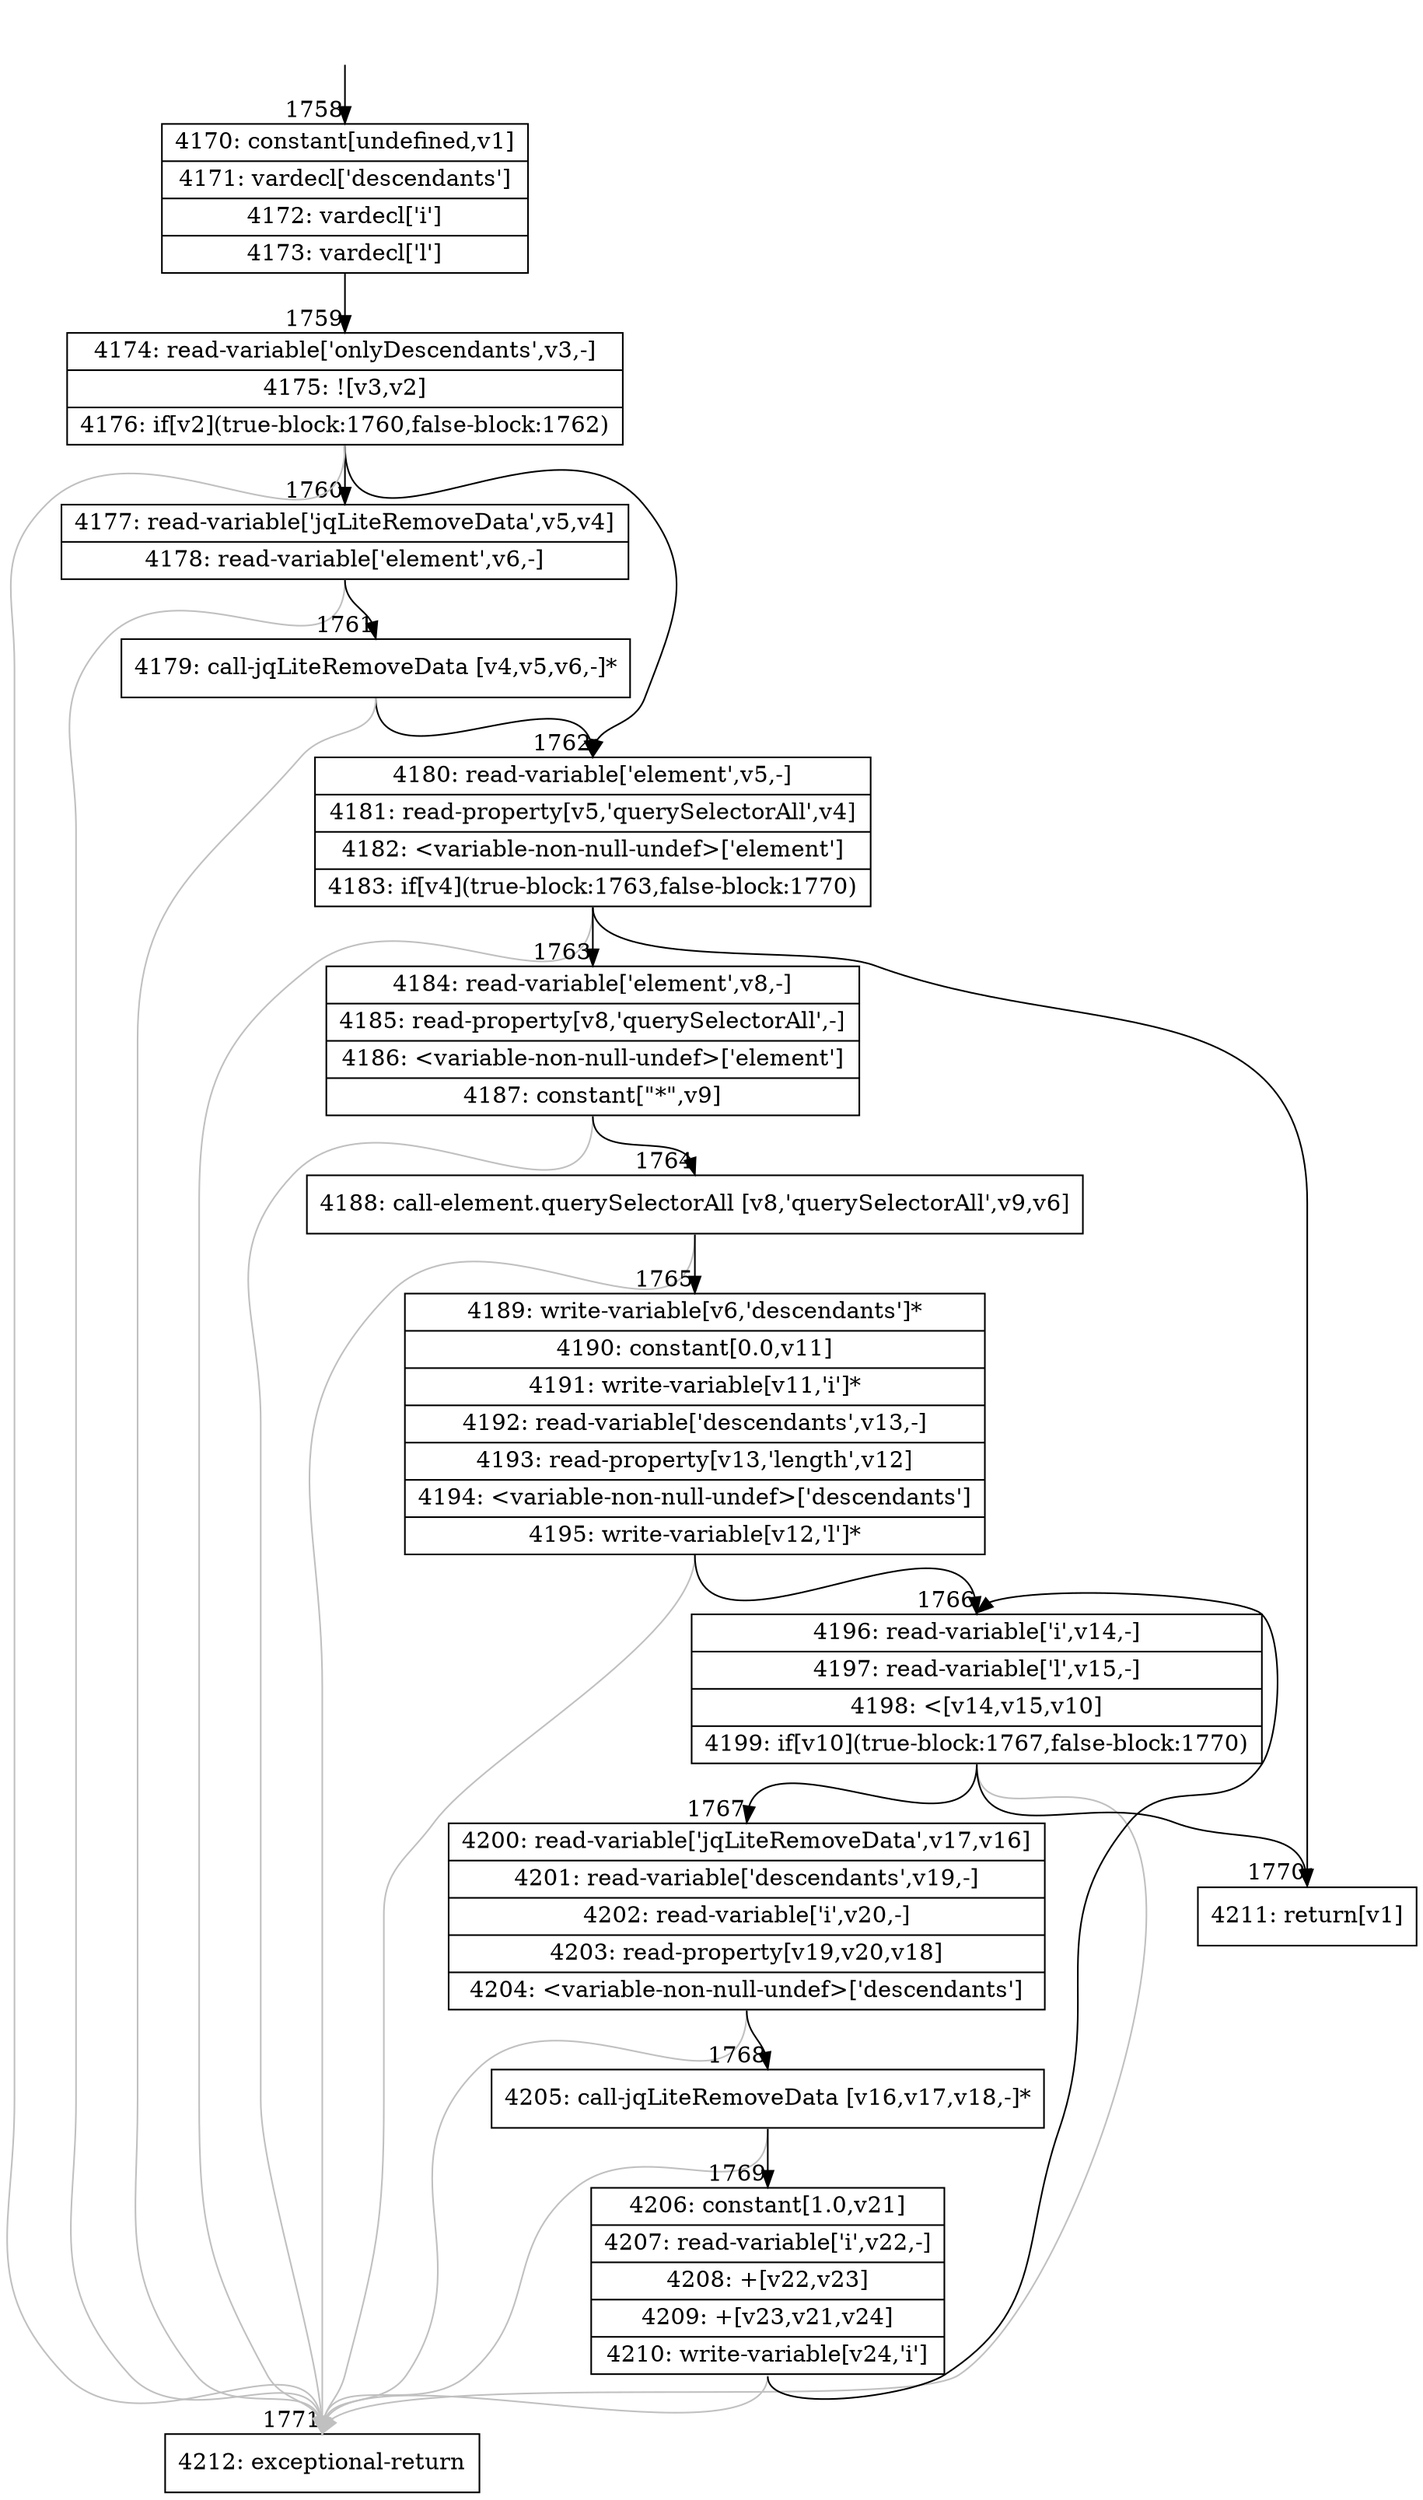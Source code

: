 digraph {
rankdir="TD"
BB_entry133[shape=none,label=""];
BB_entry133 -> BB1758 [tailport=s, headport=n, headlabel="    1758"]
BB1758 [shape=record label="{4170: constant[undefined,v1]|4171: vardecl['descendants']|4172: vardecl['i']|4173: vardecl['l']}" ] 
BB1758 -> BB1759 [tailport=s, headport=n, headlabel="      1759"]
BB1759 [shape=record label="{4174: read-variable['onlyDescendants',v3,-]|4175: ![v3,v2]|4176: if[v2](true-block:1760,false-block:1762)}" ] 
BB1759 -> BB1760 [tailport=s, headport=n, headlabel="      1760"]
BB1759 -> BB1762 [tailport=s, headport=n, headlabel="      1762"]
BB1759 -> BB1771 [tailport=s, headport=n, color=gray, headlabel="      1771"]
BB1760 [shape=record label="{4177: read-variable['jqLiteRemoveData',v5,v4]|4178: read-variable['element',v6,-]}" ] 
BB1760 -> BB1761 [tailport=s, headport=n, headlabel="      1761"]
BB1760 -> BB1771 [tailport=s, headport=n, color=gray]
BB1761 [shape=record label="{4179: call-jqLiteRemoveData [v4,v5,v6,-]*}" ] 
BB1761 -> BB1762 [tailport=s, headport=n]
BB1761 -> BB1771 [tailport=s, headport=n, color=gray]
BB1762 [shape=record label="{4180: read-variable['element',v5,-]|4181: read-property[v5,'querySelectorAll',v4]|4182: \<variable-non-null-undef\>['element']|4183: if[v4](true-block:1763,false-block:1770)}" ] 
BB1762 -> BB1763 [tailport=s, headport=n, headlabel="      1763"]
BB1762 -> BB1770 [tailport=s, headport=n, headlabel="      1770"]
BB1762 -> BB1771 [tailport=s, headport=n, color=gray]
BB1763 [shape=record label="{4184: read-variable['element',v8,-]|4185: read-property[v8,'querySelectorAll',-]|4186: \<variable-non-null-undef\>['element']|4187: constant[\"*\",v9]}" ] 
BB1763 -> BB1764 [tailport=s, headport=n, headlabel="      1764"]
BB1763 -> BB1771 [tailport=s, headport=n, color=gray]
BB1764 [shape=record label="{4188: call-element.querySelectorAll [v8,'querySelectorAll',v9,v6]}" ] 
BB1764 -> BB1765 [tailport=s, headport=n, headlabel="      1765"]
BB1764 -> BB1771 [tailport=s, headport=n, color=gray]
BB1765 [shape=record label="{4189: write-variable[v6,'descendants']*|4190: constant[0.0,v11]|4191: write-variable[v11,'i']*|4192: read-variable['descendants',v13,-]|4193: read-property[v13,'length',v12]|4194: \<variable-non-null-undef\>['descendants']|4195: write-variable[v12,'l']*}" ] 
BB1765 -> BB1766 [tailport=s, headport=n, headlabel="      1766"]
BB1765 -> BB1771 [tailport=s, headport=n, color=gray]
BB1766 [shape=record label="{4196: read-variable['i',v14,-]|4197: read-variable['l',v15,-]|4198: \<[v14,v15,v10]|4199: if[v10](true-block:1767,false-block:1770)}" ] 
BB1766 -> BB1767 [tailport=s, headport=n, headlabel="      1767"]
BB1766 -> BB1770 [tailport=s, headport=n]
BB1766 -> BB1771 [tailport=s, headport=n, color=gray]
BB1767 [shape=record label="{4200: read-variable['jqLiteRemoveData',v17,v16]|4201: read-variable['descendants',v19,-]|4202: read-variable['i',v20,-]|4203: read-property[v19,v20,v18]|4204: \<variable-non-null-undef\>['descendants']}" ] 
BB1767 -> BB1768 [tailport=s, headport=n, headlabel="      1768"]
BB1767 -> BB1771 [tailport=s, headport=n, color=gray]
BB1768 [shape=record label="{4205: call-jqLiteRemoveData [v16,v17,v18,-]*}" ] 
BB1768 -> BB1769 [tailport=s, headport=n, headlabel="      1769"]
BB1768 -> BB1771 [tailport=s, headport=n, color=gray]
BB1769 [shape=record label="{4206: constant[1.0,v21]|4207: read-variable['i',v22,-]|4208: +[v22,v23]|4209: +[v23,v21,v24]|4210: write-variable[v24,'i']}" ] 
BB1769 -> BB1766 [tailport=s, headport=n]
BB1769 -> BB1771 [tailport=s, headport=n, color=gray]
BB1770 [shape=record label="{4211: return[v1]}" ] 
BB1771 [shape=record label="{4212: exceptional-return}" ] 
//#$~ 2777
}
